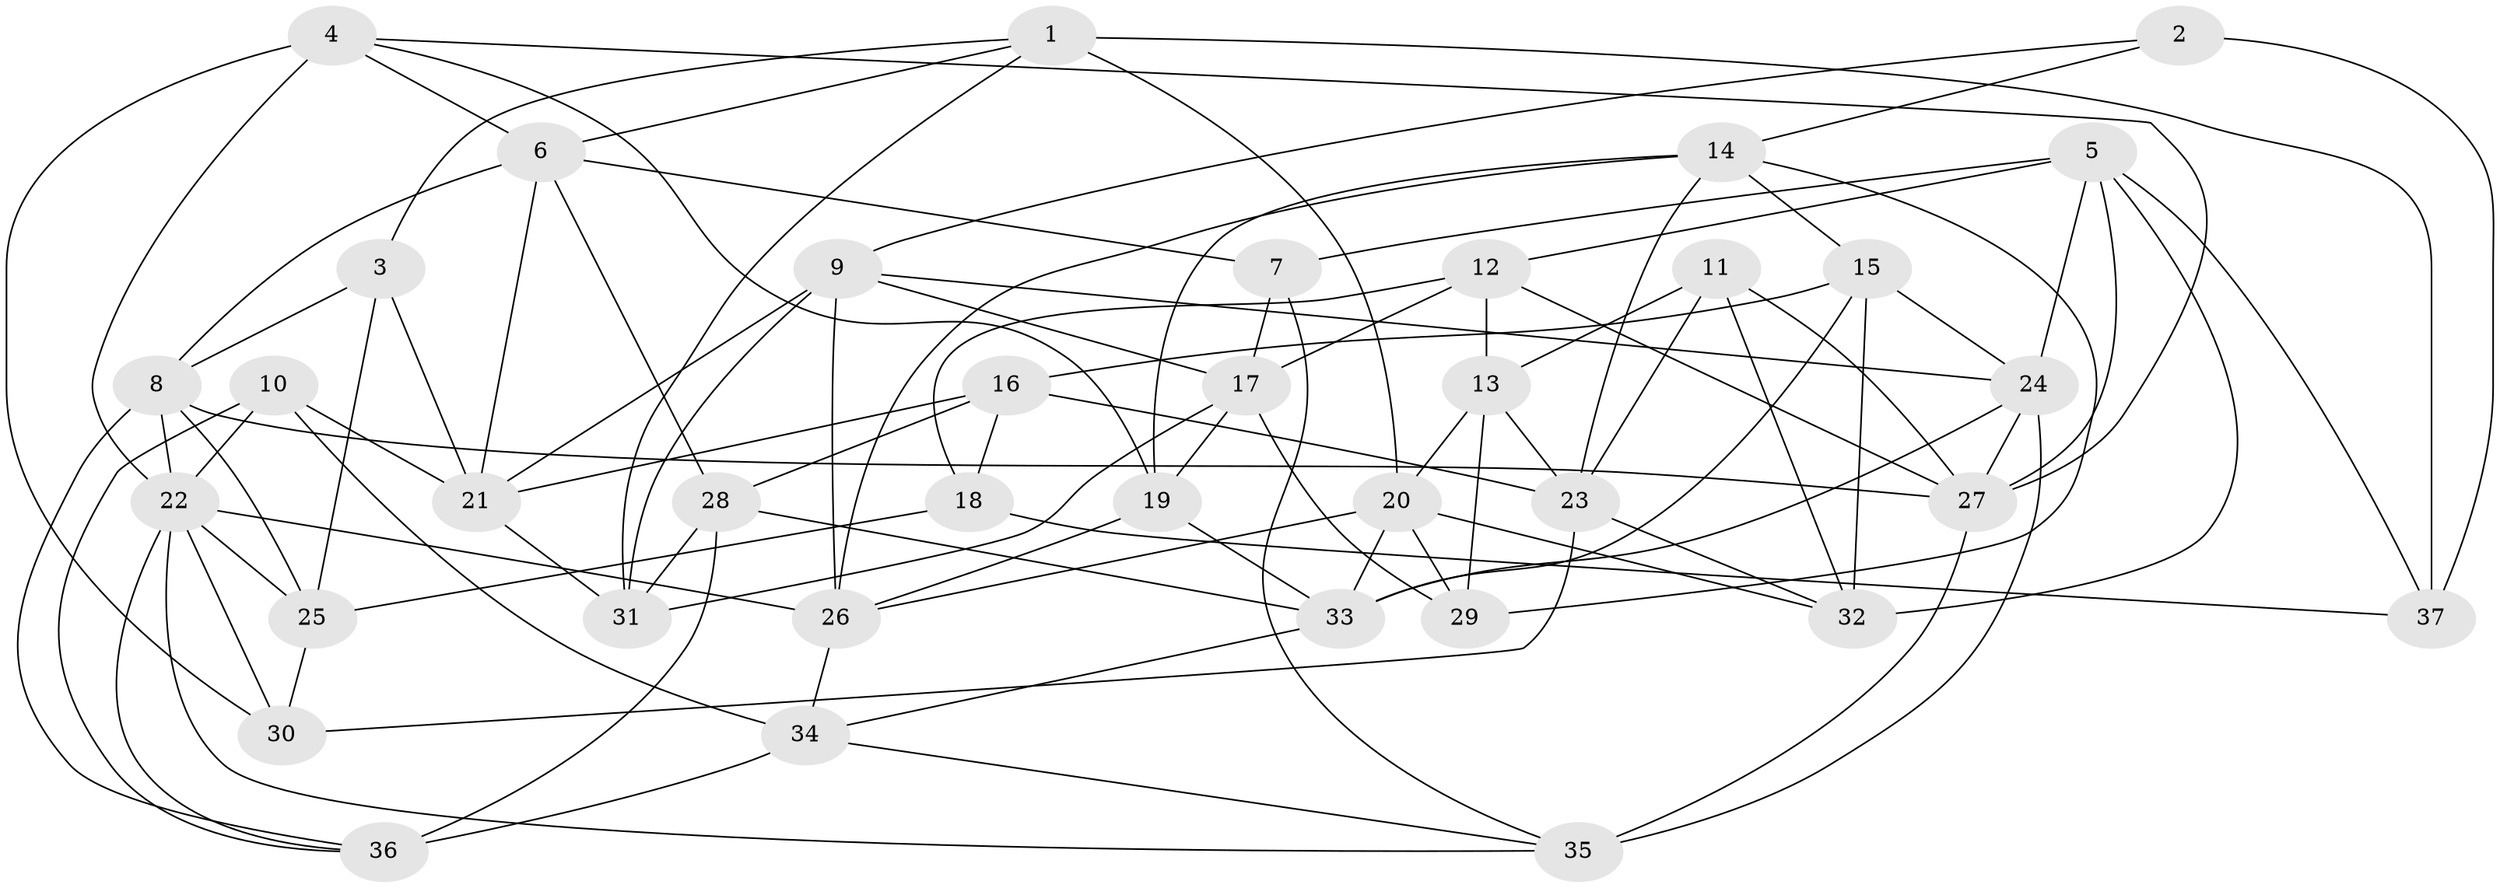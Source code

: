// original degree distribution, {4: 1.0}
// Generated by graph-tools (version 1.1) at 2025/02/03/09/25 03:02:55]
// undirected, 37 vertices, 96 edges
graph export_dot {
graph [start="1"]
  node [color=gray90,style=filled];
  1;
  2;
  3;
  4;
  5;
  6;
  7;
  8;
  9;
  10;
  11;
  12;
  13;
  14;
  15;
  16;
  17;
  18;
  19;
  20;
  21;
  22;
  23;
  24;
  25;
  26;
  27;
  28;
  29;
  30;
  31;
  32;
  33;
  34;
  35;
  36;
  37;
  1 -- 3 [weight=1.0];
  1 -- 6 [weight=1.0];
  1 -- 20 [weight=1.0];
  1 -- 31 [weight=1.0];
  1 -- 37 [weight=2.0];
  2 -- 9 [weight=1.0];
  2 -- 14 [weight=1.0];
  2 -- 37 [weight=2.0];
  3 -- 8 [weight=1.0];
  3 -- 21 [weight=1.0];
  3 -- 25 [weight=1.0];
  4 -- 6 [weight=1.0];
  4 -- 19 [weight=1.0];
  4 -- 22 [weight=1.0];
  4 -- 27 [weight=1.0];
  4 -- 30 [weight=2.0];
  5 -- 7 [weight=1.0];
  5 -- 12 [weight=1.0];
  5 -- 24 [weight=1.0];
  5 -- 27 [weight=1.0];
  5 -- 32 [weight=1.0];
  5 -- 37 [weight=1.0];
  6 -- 7 [weight=1.0];
  6 -- 8 [weight=1.0];
  6 -- 21 [weight=1.0];
  6 -- 28 [weight=1.0];
  7 -- 17 [weight=1.0];
  7 -- 35 [weight=1.0];
  8 -- 22 [weight=1.0];
  8 -- 25 [weight=1.0];
  8 -- 27 [weight=1.0];
  8 -- 36 [weight=1.0];
  9 -- 17 [weight=1.0];
  9 -- 21 [weight=1.0];
  9 -- 24 [weight=1.0];
  9 -- 26 [weight=1.0];
  9 -- 31 [weight=1.0];
  10 -- 21 [weight=1.0];
  10 -- 22 [weight=1.0];
  10 -- 34 [weight=1.0];
  10 -- 36 [weight=1.0];
  11 -- 13 [weight=1.0];
  11 -- 23 [weight=1.0];
  11 -- 27 [weight=1.0];
  11 -- 32 [weight=1.0];
  12 -- 13 [weight=1.0];
  12 -- 17 [weight=1.0];
  12 -- 18 [weight=2.0];
  12 -- 27 [weight=1.0];
  13 -- 20 [weight=1.0];
  13 -- 23 [weight=1.0];
  13 -- 29 [weight=2.0];
  14 -- 15 [weight=1.0];
  14 -- 19 [weight=1.0];
  14 -- 23 [weight=1.0];
  14 -- 26 [weight=1.0];
  14 -- 29 [weight=1.0];
  15 -- 16 [weight=1.0];
  15 -- 24 [weight=1.0];
  15 -- 32 [weight=2.0];
  15 -- 33 [weight=1.0];
  16 -- 18 [weight=2.0];
  16 -- 21 [weight=1.0];
  16 -- 23 [weight=1.0];
  16 -- 28 [weight=1.0];
  17 -- 19 [weight=2.0];
  17 -- 29 [weight=2.0];
  17 -- 31 [weight=1.0];
  18 -- 25 [weight=1.0];
  18 -- 37 [weight=1.0];
  19 -- 26 [weight=1.0];
  19 -- 33 [weight=1.0];
  20 -- 26 [weight=1.0];
  20 -- 29 [weight=1.0];
  20 -- 32 [weight=1.0];
  20 -- 33 [weight=1.0];
  21 -- 31 [weight=1.0];
  22 -- 25 [weight=1.0];
  22 -- 26 [weight=1.0];
  22 -- 30 [weight=1.0];
  22 -- 35 [weight=1.0];
  22 -- 36 [weight=1.0];
  23 -- 30 [weight=1.0];
  23 -- 32 [weight=1.0];
  24 -- 27 [weight=1.0];
  24 -- 33 [weight=1.0];
  24 -- 35 [weight=1.0];
  25 -- 30 [weight=2.0];
  26 -- 34 [weight=1.0];
  27 -- 35 [weight=2.0];
  28 -- 31 [weight=2.0];
  28 -- 33 [weight=1.0];
  28 -- 36 [weight=1.0];
  33 -- 34 [weight=1.0];
  34 -- 35 [weight=1.0];
  34 -- 36 [weight=2.0];
}
